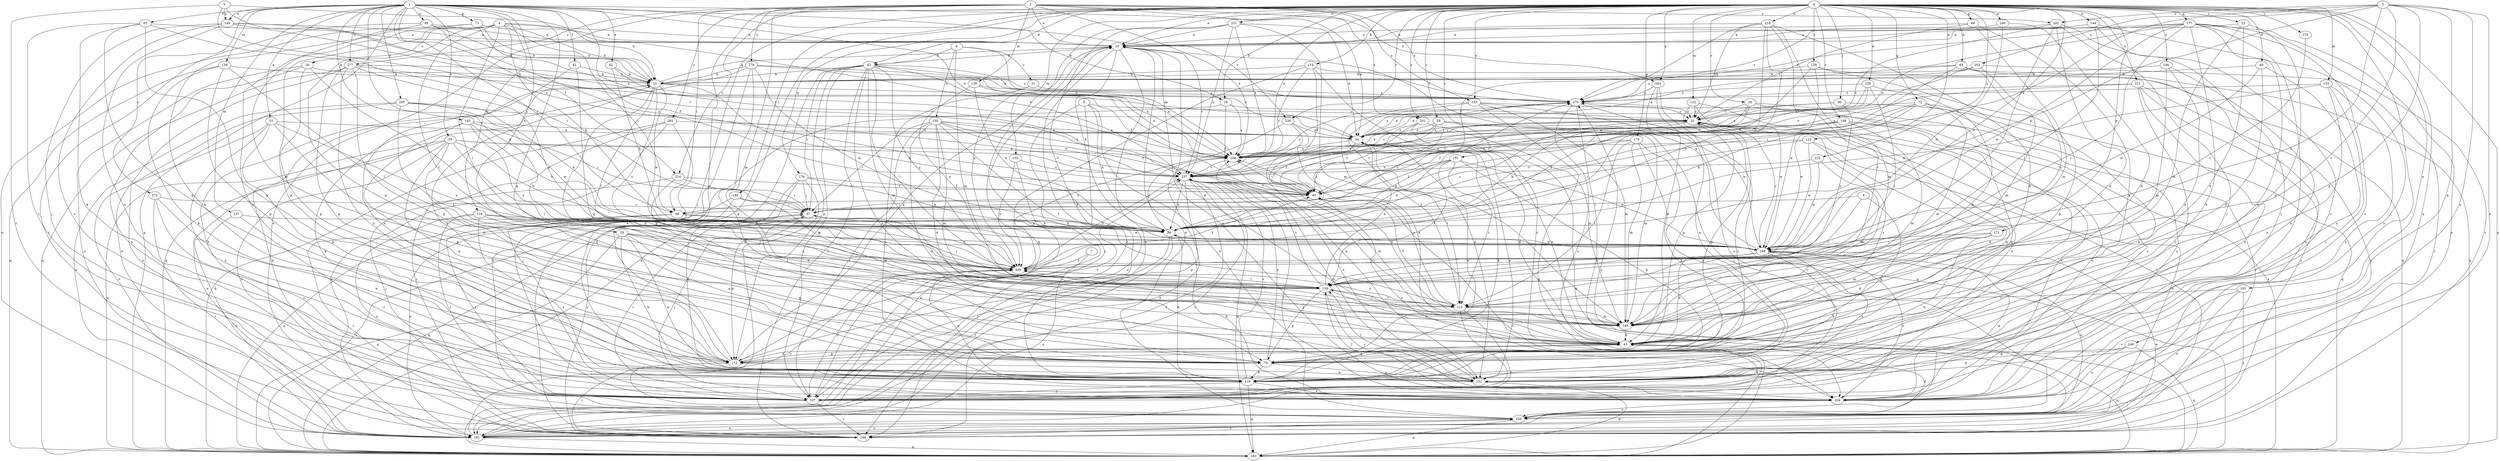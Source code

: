 strict digraph  {
0;
1;
2;
3;
4;
5;
6;
7;
8;
9;
10;
18;
19;
21;
23;
26;
29;
30;
31;
32;
40;
42;
43;
49;
50;
51;
52;
54;
61;
63;
65;
66;
72;
73;
75;
84;
86;
90;
96;
97;
105;
107;
114;
116;
118;
123;
129;
130;
132;
133;
135;
137;
138;
139;
140;
144;
145;
149;
150;
151;
155;
161;
170;
171;
172;
176;
177;
183;
184;
188;
191;
194;
198;
201;
202;
203;
204;
214;
215;
219;
221;
222;
226;
231;
236;
237;
239;
240;
248;
249;
258;
262;
263;
265;
269;
270;
272;
277;
278;
279;
0 -> 10  [label=a];
0 -> 18  [label=b];
0 -> 23  [label=c];
0 -> 26  [label=c];
0 -> 29  [label=c];
0 -> 40  [label=d];
0 -> 42  [label=d];
0 -> 66  [label=g];
0 -> 72  [label=g];
0 -> 84  [label=h];
0 -> 90  [label=i];
0 -> 105  [label=j];
0 -> 107  [label=j];
0 -> 114  [label=k];
0 -> 123  [label=l];
0 -> 129  [label=l];
0 -> 132  [label=m];
0 -> 133  [label=m];
0 -> 135  [label=m];
0 -> 144  [label=n];
0 -> 155  [label=o];
0 -> 170  [label=p];
0 -> 171  [label=p];
0 -> 176  [label=q];
0 -> 177  [label=q];
0 -> 183  [label=q];
0 -> 184  [label=r];
0 -> 188  [label=r];
0 -> 191  [label=r];
0 -> 194  [label=r];
0 -> 198  [label=s];
0 -> 201  [label=s];
0 -> 214  [label=t];
0 -> 219  [label=u];
0 -> 221  [label=u];
0 -> 222  [label=u];
0 -> 226  [label=u];
0 -> 231  [label=v];
0 -> 236  [label=v];
0 -> 239  [label=w];
0 -> 240  [label=w];
0 -> 248  [label=w];
0 -> 249  [label=x];
0 -> 258  [label=x];
0 -> 262  [label=y];
0 -> 263  [label=y];
0 -> 270  [label=z];
1 -> 18  [label=b];
1 -> 19  [label=b];
1 -> 49  [label=e];
1 -> 50  [label=e];
1 -> 51  [label=e];
1 -> 52  [label=e];
1 -> 61  [label=f];
1 -> 63  [label=f];
1 -> 65  [label=f];
1 -> 73  [label=g];
1 -> 75  [label=g];
1 -> 96  [label=i];
1 -> 116  [label=k];
1 -> 137  [label=m];
1 -> 138  [label=m];
1 -> 145  [label=n];
1 -> 149  [label=n];
1 -> 183  [label=q];
1 -> 214  [label=t];
1 -> 236  [label=v];
1 -> 258  [label=x];
1 -> 263  [label=y];
1 -> 265  [label=y];
1 -> 269  [label=y];
1 -> 272  [label=z];
1 -> 277  [label=z];
2 -> 10  [label=a];
2 -> 54  [label=e];
2 -> 96  [label=i];
2 -> 139  [label=m];
2 -> 140  [label=m];
2 -> 155  [label=o];
2 -> 161  [label=o];
2 -> 172  [label=p];
2 -> 201  [label=s];
2 -> 202  [label=s];
2 -> 258  [label=x];
2 -> 277  [label=z];
2 -> 278  [label=z];
2 -> 279  [label=z];
3 -> 75  [label=g];
3 -> 86  [label=h];
3 -> 96  [label=i];
3 -> 118  [label=k];
3 -> 130  [label=l];
3 -> 202  [label=s];
3 -> 203  [label=s];
3 -> 204  [label=s];
3 -> 215  [label=t];
3 -> 226  [label=u];
4 -> 10  [label=a];
4 -> 21  [label=b];
4 -> 30  [label=c];
4 -> 75  [label=g];
4 -> 86  [label=h];
4 -> 96  [label=i];
4 -> 118  [label=k];
4 -> 130  [label=l];
4 -> 172  [label=p];
4 -> 215  [label=t];
4 -> 237  [label=v];
5 -> 21  [label=b];
5 -> 149  [label=n];
5 -> 194  [label=r];
5 -> 237  [label=v];
5 -> 258  [label=x];
6 -> 31  [label=c];
6 -> 42  [label=d];
6 -> 140  [label=m];
6 -> 150  [label=n];
6 -> 258  [label=x];
7 -> 161  [label=o];
7 -> 269  [label=y];
8 -> 75  [label=g];
8 -> 96  [label=i];
8 -> 130  [label=l];
9 -> 32  [label=c];
9 -> 86  [label=h];
9 -> 107  [label=j];
9 -> 161  [label=o];
9 -> 204  [label=s];
10 -> 42  [label=d];
10 -> 43  [label=d];
10 -> 86  [label=h];
10 -> 161  [label=o];
10 -> 194  [label=r];
10 -> 237  [label=v];
10 -> 269  [label=y];
18 -> 32  [label=c];
18 -> 65  [label=f];
18 -> 226  [label=u];
18 -> 258  [label=x];
19 -> 75  [label=g];
19 -> 118  [label=k];
19 -> 130  [label=l];
19 -> 151  [label=n];
19 -> 183  [label=q];
19 -> 248  [label=w];
19 -> 269  [label=y];
21 -> 10  [label=a];
21 -> 75  [label=g];
21 -> 86  [label=h];
21 -> 130  [label=l];
21 -> 248  [label=w];
21 -> 269  [label=y];
21 -> 279  [label=z];
23 -> 10  [label=a];
23 -> 43  [label=d];
23 -> 75  [label=g];
23 -> 140  [label=m];
26 -> 32  [label=c];
26 -> 65  [label=f];
26 -> 86  [label=h];
26 -> 194  [label=r];
26 -> 204  [label=s];
29 -> 54  [label=e];
29 -> 65  [label=f];
29 -> 86  [label=h];
29 -> 107  [label=j];
29 -> 140  [label=m];
29 -> 258  [label=x];
30 -> 21  [label=b];
30 -> 130  [label=l];
30 -> 161  [label=o];
30 -> 172  [label=p];
30 -> 226  [label=u];
31 -> 204  [label=s];
31 -> 279  [label=z];
32 -> 54  [label=e];
32 -> 75  [label=g];
32 -> 86  [label=h];
32 -> 151  [label=n];
32 -> 172  [label=p];
32 -> 204  [label=s];
32 -> 237  [label=v];
40 -> 21  [label=b];
40 -> 43  [label=d];
40 -> 151  [label=n];
40 -> 248  [label=w];
42 -> 21  [label=b];
42 -> 65  [label=f];
42 -> 97  [label=i];
42 -> 107  [label=j];
42 -> 130  [label=l];
42 -> 140  [label=m];
42 -> 151  [label=n];
42 -> 172  [label=p];
42 -> 183  [label=q];
42 -> 194  [label=r];
42 -> 258  [label=x];
42 -> 269  [label=y];
42 -> 279  [label=z];
43 -> 54  [label=e];
43 -> 75  [label=g];
43 -> 172  [label=p];
43 -> 183  [label=q];
43 -> 237  [label=v];
43 -> 269  [label=y];
43 -> 32  [label=s];
49 -> 10  [label=a];
49 -> 21  [label=b];
49 -> 65  [label=f];
49 -> 140  [label=m];
49 -> 194  [label=r];
50 -> 43  [label=d];
50 -> 86  [label=h];
50 -> 130  [label=l];
50 -> 161  [label=o];
50 -> 172  [label=p];
50 -> 183  [label=q];
50 -> 226  [label=u];
50 -> 237  [label=v];
50 -> 258  [label=x];
51 -> 43  [label=d];
51 -> 54  [label=e];
51 -> 161  [label=o];
51 -> 172  [label=p];
51 -> 204  [label=s];
51 -> 269  [label=y];
52 -> 21  [label=b];
52 -> 54  [label=e];
52 -> 86  [label=h];
54 -> 32  [label=c];
54 -> 43  [label=d];
54 -> 65  [label=f];
54 -> 118  [label=k];
54 -> 215  [label=t];
54 -> 258  [label=x];
54 -> 279  [label=z];
61 -> 21  [label=b];
61 -> 75  [label=g];
61 -> 151  [label=n];
63 -> 10  [label=a];
63 -> 75  [label=g];
63 -> 97  [label=i];
63 -> 107  [label=j];
63 -> 118  [label=k];
63 -> 172  [label=p];
65 -> 97  [label=i];
65 -> 204  [label=s];
66 -> 10  [label=a];
66 -> 32  [label=c];
66 -> 75  [label=g];
66 -> 140  [label=m];
72 -> 32  [label=c];
72 -> 86  [label=h];
72 -> 97  [label=i];
72 -> 140  [label=m];
72 -> 151  [label=n];
72 -> 183  [label=q];
72 -> 248  [label=w];
73 -> 10  [label=a];
73 -> 21  [label=b];
73 -> 65  [label=f];
73 -> 118  [label=k];
73 -> 161  [label=o];
75 -> 118  [label=k];
75 -> 151  [label=n];
75 -> 237  [label=v];
84 -> 21  [label=b];
84 -> 54  [label=e];
84 -> 97  [label=i];
84 -> 140  [label=m];
84 -> 183  [label=q];
84 -> 226  [label=u];
86 -> 32  [label=c];
86 -> 107  [label=j];
86 -> 118  [label=k];
86 -> 194  [label=r];
86 -> 248  [label=w];
86 -> 258  [label=x];
86 -> 279  [label=z];
90 -> 32  [label=c];
90 -> 54  [label=e];
90 -> 204  [label=s];
90 -> 269  [label=y];
96 -> 86  [label=h];
96 -> 107  [label=j];
96 -> 194  [label=r];
96 -> 248  [label=w];
97 -> 86  [label=h];
97 -> 107  [label=j];
97 -> 172  [label=p];
97 -> 183  [label=q];
97 -> 269  [label=y];
105 -> 194  [label=r];
105 -> 204  [label=s];
105 -> 215  [label=t];
105 -> 226  [label=u];
107 -> 10  [label=a];
107 -> 21  [label=b];
107 -> 43  [label=d];
107 -> 97  [label=i];
107 -> 194  [label=r];
107 -> 269  [label=y];
114 -> 21  [label=b];
114 -> 65  [label=f];
114 -> 204  [label=s];
114 -> 237  [label=v];
114 -> 269  [label=y];
114 -> 279  [label=z];
116 -> 75  [label=g];
116 -> 86  [label=h];
116 -> 107  [label=j];
116 -> 204  [label=s];
116 -> 226  [label=u];
116 -> 248  [label=w];
116 -> 269  [label=y];
118 -> 32  [label=c];
118 -> 54  [label=e];
118 -> 107  [label=j];
118 -> 183  [label=q];
118 -> 204  [label=s];
118 -> 237  [label=v];
118 -> 269  [label=y];
123 -> 43  [label=d];
123 -> 97  [label=i];
123 -> 161  [label=o];
123 -> 248  [label=w];
123 -> 258  [label=x];
129 -> 21  [label=b];
129 -> 65  [label=f];
129 -> 172  [label=p];
129 -> 183  [label=q];
129 -> 248  [label=w];
130 -> 43  [label=d];
130 -> 54  [label=e];
130 -> 75  [label=g];
130 -> 97  [label=i];
130 -> 204  [label=s];
130 -> 215  [label=t];
130 -> 237  [label=v];
132 -> 32  [label=c];
132 -> 172  [label=p];
132 -> 194  [label=r];
132 -> 248  [label=w];
133 -> 86  [label=h];
133 -> 107  [label=j];
133 -> 151  [label=n];
133 -> 204  [label=s];
133 -> 279  [label=z];
135 -> 161  [label=o];
135 -> 237  [label=v];
135 -> 269  [label=y];
137 -> 86  [label=h];
137 -> 161  [label=o];
137 -> 204  [label=s];
138 -> 21  [label=b];
138 -> 118  [label=k];
138 -> 130  [label=l];
138 -> 172  [label=p];
138 -> 183  [label=q];
139 -> 86  [label=h];
139 -> 258  [label=x];
139 -> 269  [label=y];
139 -> 279  [label=z];
140 -> 43  [label=d];
140 -> 258  [label=x];
144 -> 10  [label=a];
144 -> 107  [label=j];
144 -> 130  [label=l];
144 -> 226  [label=u];
144 -> 279  [label=z];
145 -> 54  [label=e];
145 -> 75  [label=g];
145 -> 86  [label=h];
145 -> 97  [label=i];
145 -> 118  [label=k];
145 -> 269  [label=y];
149 -> 10  [label=a];
149 -> 21  [label=b];
149 -> 107  [label=j];
149 -> 151  [label=n];
149 -> 204  [label=s];
149 -> 237  [label=v];
150 -> 43  [label=d];
150 -> 54  [label=e];
150 -> 65  [label=f];
150 -> 97  [label=i];
150 -> 107  [label=j];
150 -> 140  [label=m];
150 -> 151  [label=n];
150 -> 215  [label=t];
150 -> 237  [label=v];
150 -> 258  [label=x];
151 -> 54  [label=e];
151 -> 130  [label=l];
151 -> 183  [label=q];
151 -> 258  [label=x];
155 -> 32  [label=c];
155 -> 140  [label=m];
155 -> 151  [label=n];
155 -> 183  [label=q];
155 -> 215  [label=t];
155 -> 248  [label=w];
161 -> 183  [label=q];
161 -> 226  [label=u];
161 -> 237  [label=v];
161 -> 258  [label=x];
161 -> 269  [label=y];
161 -> 279  [label=z];
170 -> 86  [label=h];
170 -> 118  [label=k];
170 -> 140  [label=m];
170 -> 151  [label=n];
170 -> 215  [label=t];
170 -> 258  [label=x];
171 -> 43  [label=d];
171 -> 118  [label=k];
171 -> 140  [label=m];
171 -> 215  [label=t];
171 -> 248  [label=w];
172 -> 10  [label=a];
172 -> 21  [label=b];
172 -> 43  [label=d];
172 -> 151  [label=n];
172 -> 194  [label=r];
172 -> 237  [label=v];
176 -> 65  [label=f];
176 -> 86  [label=h];
176 -> 97  [label=i];
176 -> 118  [label=k];
176 -> 194  [label=r];
176 -> 226  [label=u];
177 -> 10  [label=a];
177 -> 107  [label=j];
177 -> 118  [label=k];
177 -> 130  [label=l];
177 -> 151  [label=n];
177 -> 161  [label=o];
177 -> 194  [label=r];
177 -> 204  [label=s];
177 -> 248  [label=w];
177 -> 258  [label=x];
177 -> 279  [label=z];
183 -> 65  [label=f];
183 -> 97  [label=i];
183 -> 279  [label=z];
184 -> 97  [label=i];
184 -> 140  [label=m];
184 -> 161  [label=o];
184 -> 183  [label=q];
188 -> 54  [label=e];
188 -> 65  [label=f];
188 -> 75  [label=g];
188 -> 107  [label=j];
188 -> 140  [label=m];
188 -> 237  [label=v];
191 -> 65  [label=f];
191 -> 86  [label=h];
191 -> 118  [label=k];
191 -> 130  [label=l];
191 -> 215  [label=t];
191 -> 237  [label=v];
191 -> 248  [label=w];
194 -> 21  [label=b];
194 -> 248  [label=w];
198 -> 21  [label=b];
198 -> 43  [label=d];
198 -> 140  [label=m];
198 -> 151  [label=n];
201 -> 54  [label=e];
201 -> 65  [label=f];
201 -> 140  [label=m];
201 -> 183  [label=q];
202 -> 10  [label=a];
202 -> 43  [label=d];
202 -> 107  [label=j];
202 -> 130  [label=l];
202 -> 204  [label=s];
202 -> 258  [label=x];
203 -> 21  [label=b];
203 -> 194  [label=r];
203 -> 237  [label=v];
203 -> 269  [label=y];
203 -> 279  [label=z];
204 -> 10  [label=a];
204 -> 32  [label=c];
204 -> 86  [label=h];
204 -> 130  [label=l];
204 -> 226  [label=u];
204 -> 248  [label=w];
214 -> 43  [label=d];
214 -> 65  [label=f];
214 -> 97  [label=i];
214 -> 107  [label=j];
215 -> 65  [label=f];
215 -> 107  [label=j];
215 -> 130  [label=l];
215 -> 140  [label=m];
215 -> 161  [label=o];
215 -> 258  [label=x];
215 -> 269  [label=y];
219 -> 10  [label=a];
219 -> 32  [label=c];
219 -> 43  [label=d];
219 -> 65  [label=f];
219 -> 86  [label=h];
219 -> 140  [label=m];
219 -> 215  [label=t];
219 -> 269  [label=y];
221 -> 107  [label=j];
221 -> 161  [label=o];
221 -> 194  [label=r];
221 -> 204  [label=s];
221 -> 258  [label=x];
221 -> 279  [label=z];
222 -> 140  [label=m];
222 -> 237  [label=v];
222 -> 248  [label=w];
226 -> 10  [label=a];
226 -> 43  [label=d];
226 -> 161  [label=o];
226 -> 183  [label=q];
226 -> 194  [label=r];
226 -> 237  [label=v];
231 -> 10  [label=a];
231 -> 54  [label=e];
231 -> 118  [label=k];
231 -> 140  [label=m];
231 -> 183  [label=q];
231 -> 237  [label=v];
231 -> 258  [label=x];
236 -> 43  [label=d];
236 -> 54  [label=e];
236 -> 151  [label=n];
236 -> 269  [label=y];
237 -> 65  [label=f];
237 -> 86  [label=h];
237 -> 140  [label=m];
237 -> 151  [label=n];
237 -> 172  [label=p];
237 -> 183  [label=q];
237 -> 194  [label=r];
237 -> 279  [label=z];
239 -> 130  [label=l];
239 -> 140  [label=m];
239 -> 237  [label=v];
239 -> 258  [label=x];
239 -> 279  [label=z];
240 -> 10  [label=a];
240 -> 43  [label=d];
240 -> 248  [label=w];
248 -> 10  [label=a];
248 -> 32  [label=c];
248 -> 43  [label=d];
248 -> 118  [label=k];
248 -> 151  [label=n];
248 -> 204  [label=s];
248 -> 226  [label=u];
248 -> 269  [label=y];
249 -> 75  [label=g];
249 -> 118  [label=k];
249 -> 183  [label=q];
249 -> 204  [label=s];
258 -> 32  [label=c];
258 -> 237  [label=v];
262 -> 54  [label=e];
262 -> 107  [label=j];
262 -> 161  [label=o];
262 -> 183  [label=q];
262 -> 194  [label=r];
263 -> 43  [label=d];
263 -> 151  [label=n];
263 -> 226  [label=u];
263 -> 279  [label=z];
265 -> 32  [label=c];
265 -> 86  [label=h];
265 -> 161  [label=o];
265 -> 215  [label=t];
265 -> 226  [label=u];
265 -> 248  [label=w];
269 -> 65  [label=f];
269 -> 130  [label=l];
269 -> 237  [label=v];
270 -> 130  [label=l];
272 -> 97  [label=i];
272 -> 151  [label=n];
272 -> 194  [label=r];
272 -> 204  [label=s];
277 -> 21  [label=b];
277 -> 54  [label=e];
277 -> 75  [label=g];
277 -> 151  [label=n];
277 -> 161  [label=o];
277 -> 172  [label=p];
277 -> 183  [label=q];
277 -> 269  [label=y];
278 -> 21  [label=b];
278 -> 75  [label=g];
278 -> 118  [label=k];
278 -> 183  [label=q];
278 -> 248  [label=w];
278 -> 258  [label=x];
278 -> 279  [label=z];
279 -> 32  [label=c];
279 -> 54  [label=e];
279 -> 183  [label=q];
279 -> 204  [label=s];
279 -> 226  [label=u];
}
